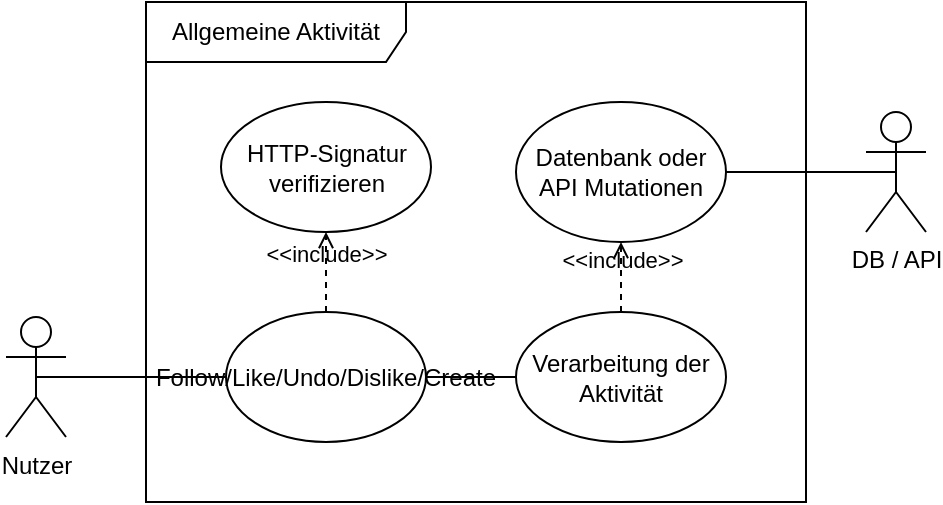 <mxfile version="10.6.3" type="device"><diagram id="yj6q6L70Ccx-3eVc36SO" name="Page-1"><mxGraphModel dx="1154" dy="726" grid="1" gridSize="10" guides="1" tooltips="1" connect="1" arrows="1" fold="1" page="1" pageScale="1" pageWidth="827" pageHeight="1169" math="0" shadow="0"><root><mxCell id="0"/><mxCell id="1" parent="0"/><mxCell id="kMnn1RmO89-6PiNpdDY2-2" value="Allgemeine Aktivität" style="shape=umlFrame;whiteSpace=wrap;html=1;width=130;height=30;" parent="1" vertex="1"><mxGeometry x="170" y="130" width="330" height="250" as="geometry"/></mxCell><mxCell id="kMnn1RmO89-6PiNpdDY2-17" value="Nutzer" style="shape=umlActor;html=1;verticalLabelPosition=bottom;verticalAlign=top;align=center;" parent="1" vertex="1"><mxGeometry x="100" y="287.5" width="30" height="60" as="geometry"/></mxCell><mxCell id="kMnn1RmO89-6PiNpdDY2-19" value="Follow/Like/Undo/Dislike/Create" style="ellipse;whiteSpace=wrap;html=1;" parent="1" vertex="1"><mxGeometry x="210" y="285" width="100" height="65" as="geometry"/></mxCell><mxCell id="kMnn1RmO89-6PiNpdDY2-23" value="" style="edgeStyle=none;html=1;endArrow=none;verticalAlign=bottom;entryX=0;entryY=0.5;entryDx=0;entryDy=0;exitX=0.5;exitY=0.5;exitDx=0;exitDy=0;exitPerimeter=0;" parent="1" target="kMnn1RmO89-6PiNpdDY2-19" edge="1" source="kMnn1RmO89-6PiNpdDY2-17"><mxGeometry width="160" relative="1" as="geometry"><mxPoint x="130" y="300" as="sourcePoint"/><mxPoint x="230" y="510" as="targetPoint"/></mxGeometry></mxCell><mxCell id="kMnn1RmO89-6PiNpdDY2-24" value="Verarbeitung der Aktivität" style="ellipse;whiteSpace=wrap;html=1;" parent="1" vertex="1"><mxGeometry x="355" y="285" width="105" height="65" as="geometry"/></mxCell><mxCell id="kMnn1RmO89-6PiNpdDY2-25" value="" style="edgeStyle=none;html=1;endArrow=none;verticalAlign=bottom;exitX=1;exitY=0.5;exitDx=0;exitDy=0;entryX=0;entryY=0.5;entryDx=0;entryDy=0;" parent="1" source="kMnn1RmO89-6PiNpdDY2-19" target="kMnn1RmO89-6PiNpdDY2-24" edge="1"><mxGeometry width="160" relative="1" as="geometry"><mxPoint x="310" y="370" as="sourcePoint"/><mxPoint x="470" y="370" as="targetPoint"/></mxGeometry></mxCell><mxCell id="kMnn1RmO89-6PiNpdDY2-27" value="Datenbank oder API Mutationen" style="ellipse;whiteSpace=wrap;html=1;" parent="1" vertex="1"><mxGeometry x="355" y="180" width="105" height="70" as="geometry"/></mxCell><mxCell id="kMnn1RmO89-6PiNpdDY2-28" value="&amp;lt;&amp;lt;include&amp;gt;&amp;gt;" style="edgeStyle=none;html=1;endArrow=open;verticalAlign=bottom;dashed=1;labelBackgroundColor=none;exitX=0.5;exitY=0;exitDx=0;exitDy=0;entryX=0.5;entryY=1;entryDx=0;entryDy=0;" parent="1" source="kMnn1RmO89-6PiNpdDY2-24" target="kMnn1RmO89-6PiNpdDY2-27" edge="1"><mxGeometry width="160" relative="1" as="geometry"><mxPoint x="405" y="267" as="sourcePoint"/><mxPoint x="565" y="267" as="targetPoint"/></mxGeometry></mxCell><mxCell id="kMnn1RmO89-6PiNpdDY2-29" value="" style="edgeStyle=none;html=1;endArrow=none;verticalAlign=bottom;exitX=1;exitY=0.5;exitDx=0;exitDy=0;entryX=0.5;entryY=0.5;entryDx=0;entryDy=0;entryPerimeter=0;" parent="1" source="kMnn1RmO89-6PiNpdDY2-27" target="C57G4Q4GJw_5jmFn4HZT-4" edge="1"><mxGeometry width="160" relative="1" as="geometry"><mxPoint x="490" y="260" as="sourcePoint"/><mxPoint x="540" y="216" as="targetPoint"/></mxGeometry></mxCell><mxCell id="C57G4Q4GJw_5jmFn4HZT-4" value="DB / API" style="shape=umlActor;verticalLabelPosition=bottom;labelBackgroundColor=#ffffff;verticalAlign=top;html=1;outlineConnect=0;" parent="1" vertex="1"><mxGeometry x="530" y="185" width="30" height="60" as="geometry"/></mxCell><mxCell id="PtkyAXz_dxKK7g0Pz7vY-1" value="HTTP-Signatur verifizieren" style="ellipse;whiteSpace=wrap;html=1;" vertex="1" parent="1"><mxGeometry x="207.5" y="180" width="105" height="65" as="geometry"/></mxCell><mxCell id="PtkyAXz_dxKK7g0Pz7vY-2" value="&amp;lt;&amp;lt;include&amp;gt;&amp;gt;" style="edgeStyle=none;html=1;endArrow=open;verticalAlign=bottom;dashed=1;labelBackgroundColor=none;entryX=0.5;entryY=1;entryDx=0;entryDy=0;exitX=0.5;exitY=0;exitDx=0;exitDy=0;" edge="1" parent="1" source="kMnn1RmO89-6PiNpdDY2-19" target="PtkyAXz_dxKK7g0Pz7vY-1"><mxGeometry width="160" relative="1" as="geometry"><mxPoint x="258" y="260" as="sourcePoint"/><mxPoint x="420" y="450" as="targetPoint"/></mxGeometry></mxCell></root></mxGraphModel></diagram></mxfile>